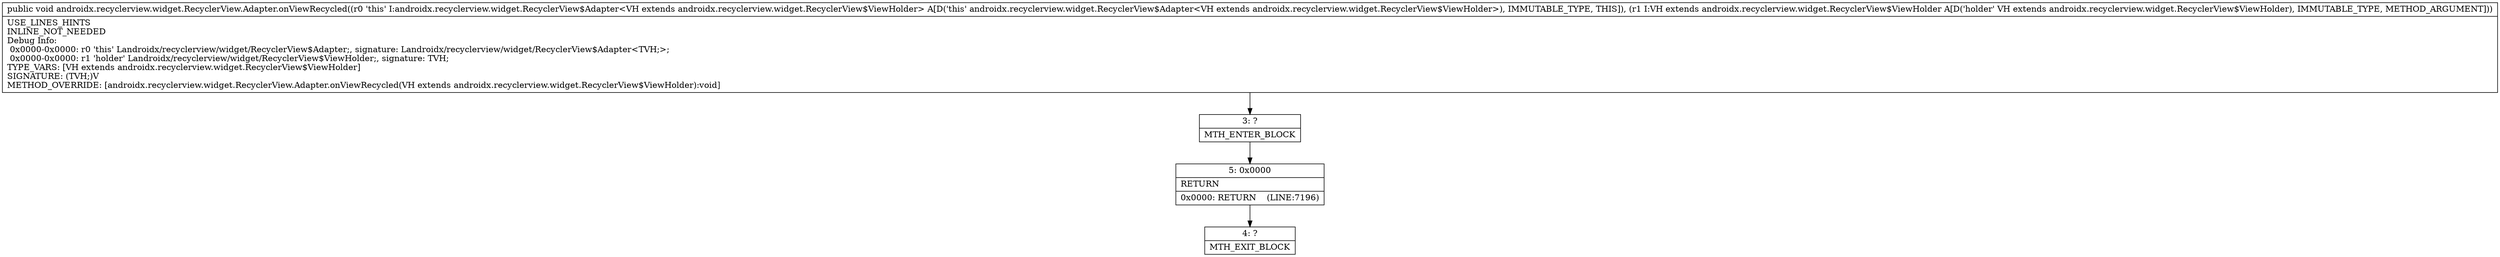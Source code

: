digraph "CFG forandroidx.recyclerview.widget.RecyclerView.Adapter.onViewRecycled(Landroidx\/recyclerview\/widget\/RecyclerView$ViewHolder;)V" {
Node_3 [shape=record,label="{3\:\ ?|MTH_ENTER_BLOCK\l}"];
Node_5 [shape=record,label="{5\:\ 0x0000|RETURN\l|0x0000: RETURN    (LINE:7196)\l}"];
Node_4 [shape=record,label="{4\:\ ?|MTH_EXIT_BLOCK\l}"];
MethodNode[shape=record,label="{public void androidx.recyclerview.widget.RecyclerView.Adapter.onViewRecycled((r0 'this' I:androidx.recyclerview.widget.RecyclerView$Adapter\<VH extends androidx.recyclerview.widget.RecyclerView$ViewHolder\> A[D('this' androidx.recyclerview.widget.RecyclerView$Adapter\<VH extends androidx.recyclerview.widget.RecyclerView$ViewHolder\>), IMMUTABLE_TYPE, THIS]), (r1 I:VH extends androidx.recyclerview.widget.RecyclerView$ViewHolder A[D('holder' VH extends androidx.recyclerview.widget.RecyclerView$ViewHolder), IMMUTABLE_TYPE, METHOD_ARGUMENT]))  | USE_LINES_HINTS\lINLINE_NOT_NEEDED\lDebug Info:\l  0x0000\-0x0000: r0 'this' Landroidx\/recyclerview\/widget\/RecyclerView$Adapter;, signature: Landroidx\/recyclerview\/widget\/RecyclerView$Adapter\<TVH;\>;\l  0x0000\-0x0000: r1 'holder' Landroidx\/recyclerview\/widget\/RecyclerView$ViewHolder;, signature: TVH;\lTYPE_VARS: [VH extends androidx.recyclerview.widget.RecyclerView$ViewHolder]\lSIGNATURE: (TVH;)V\lMETHOD_OVERRIDE: [androidx.recyclerview.widget.RecyclerView.Adapter.onViewRecycled(VH extends androidx.recyclerview.widget.RecyclerView$ViewHolder):void]\l}"];
MethodNode -> Node_3;Node_3 -> Node_5;
Node_5 -> Node_4;
}

